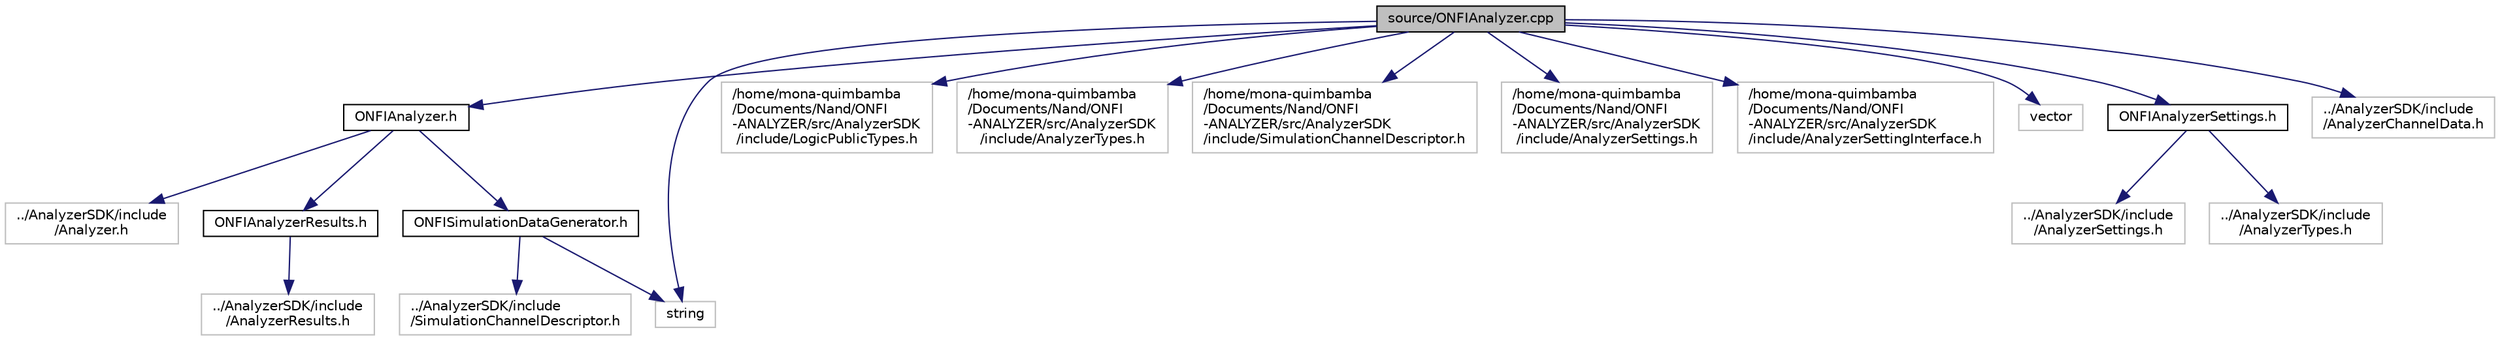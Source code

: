 digraph "source/ONFIAnalyzer.cpp"
{
  edge [fontname="Helvetica",fontsize="10",labelfontname="Helvetica",labelfontsize="10"];
  node [fontname="Helvetica",fontsize="10",shape=record];
  Node0 [label="source/ONFIAnalyzer.cpp",height=0.2,width=0.4,color="black", fillcolor="grey75", style="filled", fontcolor="black"];
  Node0 -> Node1 [color="midnightblue",fontsize="10",style="solid",fontname="Helvetica"];
  Node1 [label="ONFIAnalyzer.h",height=0.2,width=0.4,color="black", fillcolor="white", style="filled",URL="$ONFIAnalyzer_8h.html"];
  Node1 -> Node2 [color="midnightblue",fontsize="10",style="solid",fontname="Helvetica"];
  Node2 [label="../AnalyzerSDK/include\l/Analyzer.h",height=0.2,width=0.4,color="grey75", fillcolor="white", style="filled"];
  Node1 -> Node3 [color="midnightblue",fontsize="10",style="solid",fontname="Helvetica"];
  Node3 [label="ONFIAnalyzerResults.h",height=0.2,width=0.4,color="black", fillcolor="white", style="filled",URL="$ONFIAnalyzerResults_8h.html",tooltip="This class translates saved results into text for a variety of uses. Here we&#39;ll start thinking about ..."];
  Node3 -> Node4 [color="midnightblue",fontsize="10",style="solid",fontname="Helvetica"];
  Node4 [label="../AnalyzerSDK/include\l/AnalyzerResults.h",height=0.2,width=0.4,color="grey75", fillcolor="white", style="filled"];
  Node1 -> Node5 [color="midnightblue",fontsize="10",style="solid",fontname="Helvetica"];
  Node5 [label="ONFISimulationDataGenerator.h",height=0.2,width=0.4,color="black", fillcolor="white", style="filled",URL="$ONFISimulationDataGenerator_8h.html",tooltip="this class will generate simulated data that can be later to test the analyzer, or provide an example..."];
  Node5 -> Node6 [color="midnightblue",fontsize="10",style="solid",fontname="Helvetica"];
  Node6 [label="../AnalyzerSDK/include\l/SimulationChannelDescriptor.h",height=0.2,width=0.4,color="grey75", fillcolor="white", style="filled"];
  Node5 -> Node7 [color="midnightblue",fontsize="10",style="solid",fontname="Helvetica"];
  Node7 [label="string",height=0.2,width=0.4,color="grey75", fillcolor="white", style="filled"];
  Node0 -> Node8 [color="midnightblue",fontsize="10",style="solid",fontname="Helvetica"];
  Node8 [label="/home/mona-quimbamba\l/Documents/Nand/ONFI\l-ANALYZER/src/AnalyzerSDK\l/include/LogicPublicTypes.h",height=0.2,width=0.4,color="grey75", fillcolor="white", style="filled"];
  Node0 -> Node9 [color="midnightblue",fontsize="10",style="solid",fontname="Helvetica"];
  Node9 [label="/home/mona-quimbamba\l/Documents/Nand/ONFI\l-ANALYZER/src/AnalyzerSDK\l/include/AnalyzerTypes.h",height=0.2,width=0.4,color="grey75", fillcolor="white", style="filled"];
  Node0 -> Node10 [color="midnightblue",fontsize="10",style="solid",fontname="Helvetica"];
  Node10 [label="/home/mona-quimbamba\l/Documents/Nand/ONFI\l-ANALYZER/src/AnalyzerSDK\l/include/SimulationChannelDescriptor.h",height=0.2,width=0.4,color="grey75", fillcolor="white", style="filled"];
  Node0 -> Node11 [color="midnightblue",fontsize="10",style="solid",fontname="Helvetica"];
  Node11 [label="/home/mona-quimbamba\l/Documents/Nand/ONFI\l-ANALYZER/src/AnalyzerSDK\l/include/AnalyzerSettings.h",height=0.2,width=0.4,color="grey75", fillcolor="white", style="filled"];
  Node0 -> Node12 [color="midnightblue",fontsize="10",style="solid",fontname="Helvetica"];
  Node12 [label="/home/mona-quimbamba\l/Documents/Nand/ONFI\l-ANALYZER/src/AnalyzerSDK\l/include/AnalyzerSettingInterface.h",height=0.2,width=0.4,color="grey75", fillcolor="white", style="filled"];
  Node0 -> Node13 [color="midnightblue",fontsize="10",style="solid",fontname="Helvetica"];
  Node13 [label="vector",height=0.2,width=0.4,color="grey75", fillcolor="white", style="filled"];
  Node0 -> Node7 [color="midnightblue",fontsize="10",style="solid",fontname="Helvetica"];
  Node0 -> Node14 [color="midnightblue",fontsize="10",style="solid",fontname="Helvetica"];
  Node14 [label="ONFIAnalyzerSettings.h",height=0.2,width=0.4,color="black", fillcolor="white", style="filled",URL="$ONFIAnalyzerSettings_8h.html",tooltip="this fucntion will define the settings our analyzer needs, and create interfaces that’ll allow the L..."];
  Node14 -> Node15 [color="midnightblue",fontsize="10",style="solid",fontname="Helvetica"];
  Node15 [label="../AnalyzerSDK/include\l/AnalyzerSettings.h",height=0.2,width=0.4,color="grey75", fillcolor="white", style="filled"];
  Node14 -> Node16 [color="midnightblue",fontsize="10",style="solid",fontname="Helvetica"];
  Node16 [label="../AnalyzerSDK/include\l/AnalyzerTypes.h",height=0.2,width=0.4,color="grey75", fillcolor="white", style="filled"];
  Node0 -> Node17 [color="midnightblue",fontsize="10",style="solid",fontname="Helvetica"];
  Node17 [label="../AnalyzerSDK/include\l/AnalyzerChannelData.h",height=0.2,width=0.4,color="grey75", fillcolor="white", style="filled"];
}
